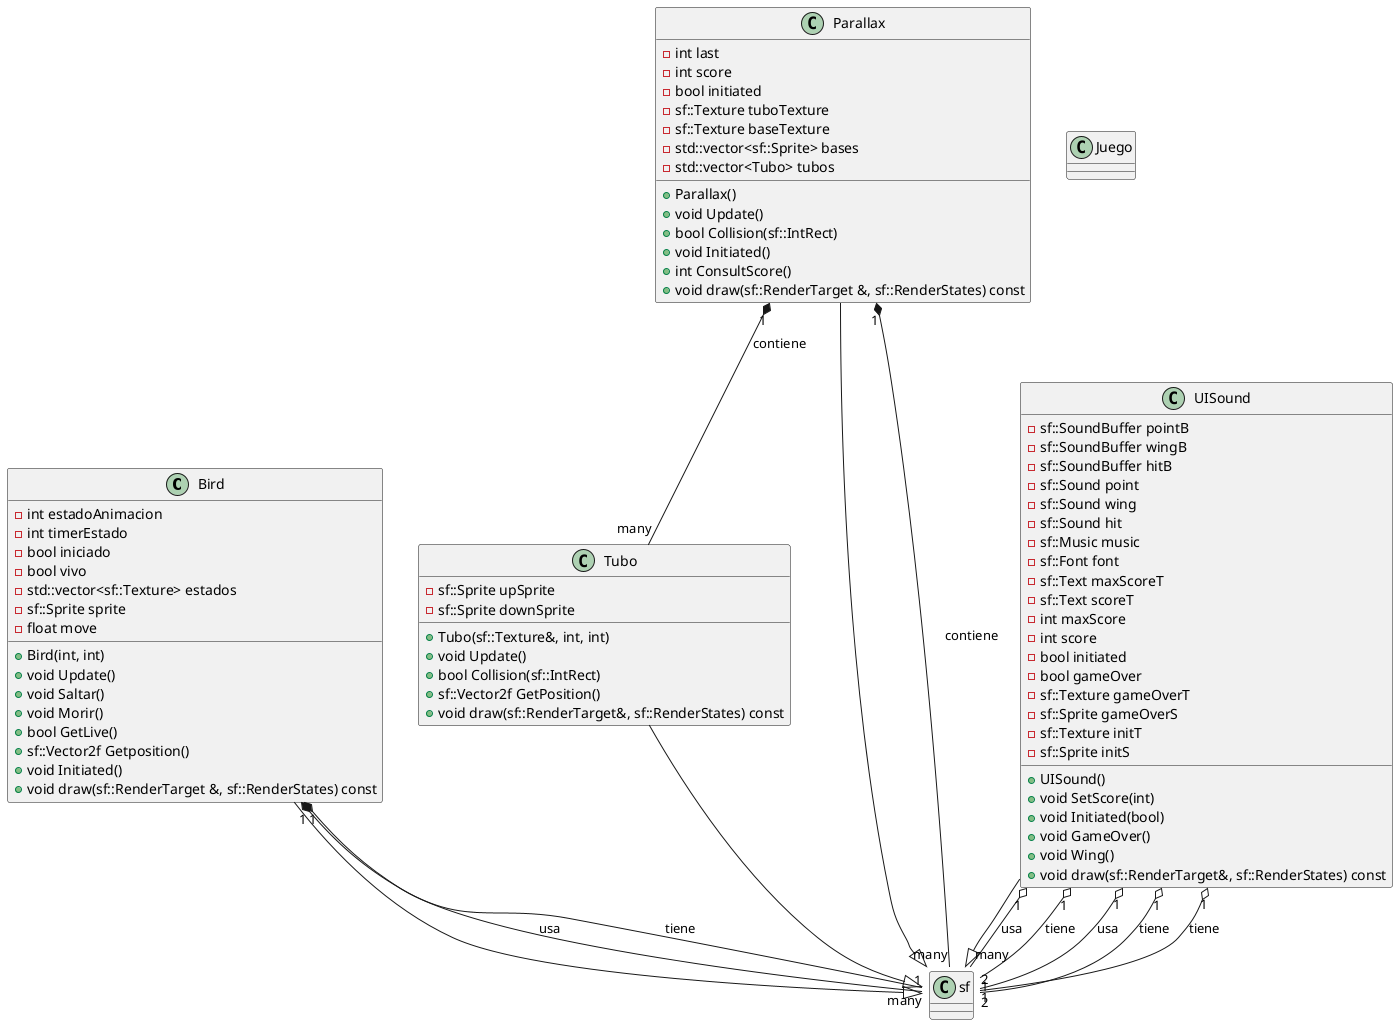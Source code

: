 @startuml Flappy Bird

class Bird {
    - int estadoAnimacion
    - int timerEstado
    - bool iniciado
    - bool vivo
    - std::vector<sf::Texture> estados
    - sf::Sprite sprite
    - float move
    
    + Bird(int, int)
    + void Update()
    + void Saltar()
    + void Morir()
    + bool GetLive()
    + sf::Vector2f Getposition()
    + void Initiated()
    + void draw(sf::RenderTarget &, sf::RenderStates) const
}

class Juego{
    
}

class Parallax {
    - int last
    - int score
    - bool initiated
    - sf::Texture tuboTexture
    - sf::Texture baseTexture
    - std::vector<sf::Sprite> bases
    - std::vector<Tubo> tubos
    
    + Parallax()
    + void Update()
    + bool Collision(sf::IntRect)
    + void Initiated()
    + int ConsultScore()
    + void draw(sf::RenderTarget &, sf::RenderStates) const
}

class Tubo {
    - sf::Sprite upSprite
    - sf::Sprite downSprite
    
    + Tubo(sf::Texture&, int, int)
    + void Update()
    + bool Collision(sf::IntRect)
    + sf::Vector2f GetPosition()
    + void draw(sf::RenderTarget&, sf::RenderStates) const
}

class UISound {
    - sf::SoundBuffer pointB
    - sf::SoundBuffer wingB
    - sf::SoundBuffer hitB
    - sf::Sound point
    - sf::Sound wing
    - sf::Sound hit
    - sf::Music music
    - sf::Font font
    - sf::Text maxScoreT
    - sf::Text scoreT
    - int maxScore
    - int score
    - bool initiated
    - bool gameOver
    - sf::Texture gameOverT
    - sf::Sprite gameOverS
    - sf::Texture initT
    - sf::Sprite initS
    
    + UISound()
    + void SetScore(int)
    + void Initiated(bool)
    + void GameOver()
    + void Wing()
    + void draw(sf::RenderTarget&, sf::RenderStates) const
}

Bird --|> sf::Drawable
Parallax --|> sf::Drawable
Tubo --|> sf::Drawable
UISound --|> sf::Drawable

Parallax "1" *-- "many" Tubo : contiene
Parallax "1" *-- "many" sf::Sprite : contiene

Bird "1" *-- "many" sf::Texture : usa
Bird "1" *-- "1" sf::Sprite : tiene

UISound "1" o-- "many" sf::SoundBuffer : usa
UISound "1" o-- "1" sf::Music : tiene
UISound "1" o-- "1" sf::Font : usa
UISound "1" o-- "2" sf::Text : tiene
UISound "1" o-- "2" sf::Sprite : tiene

@enduml
